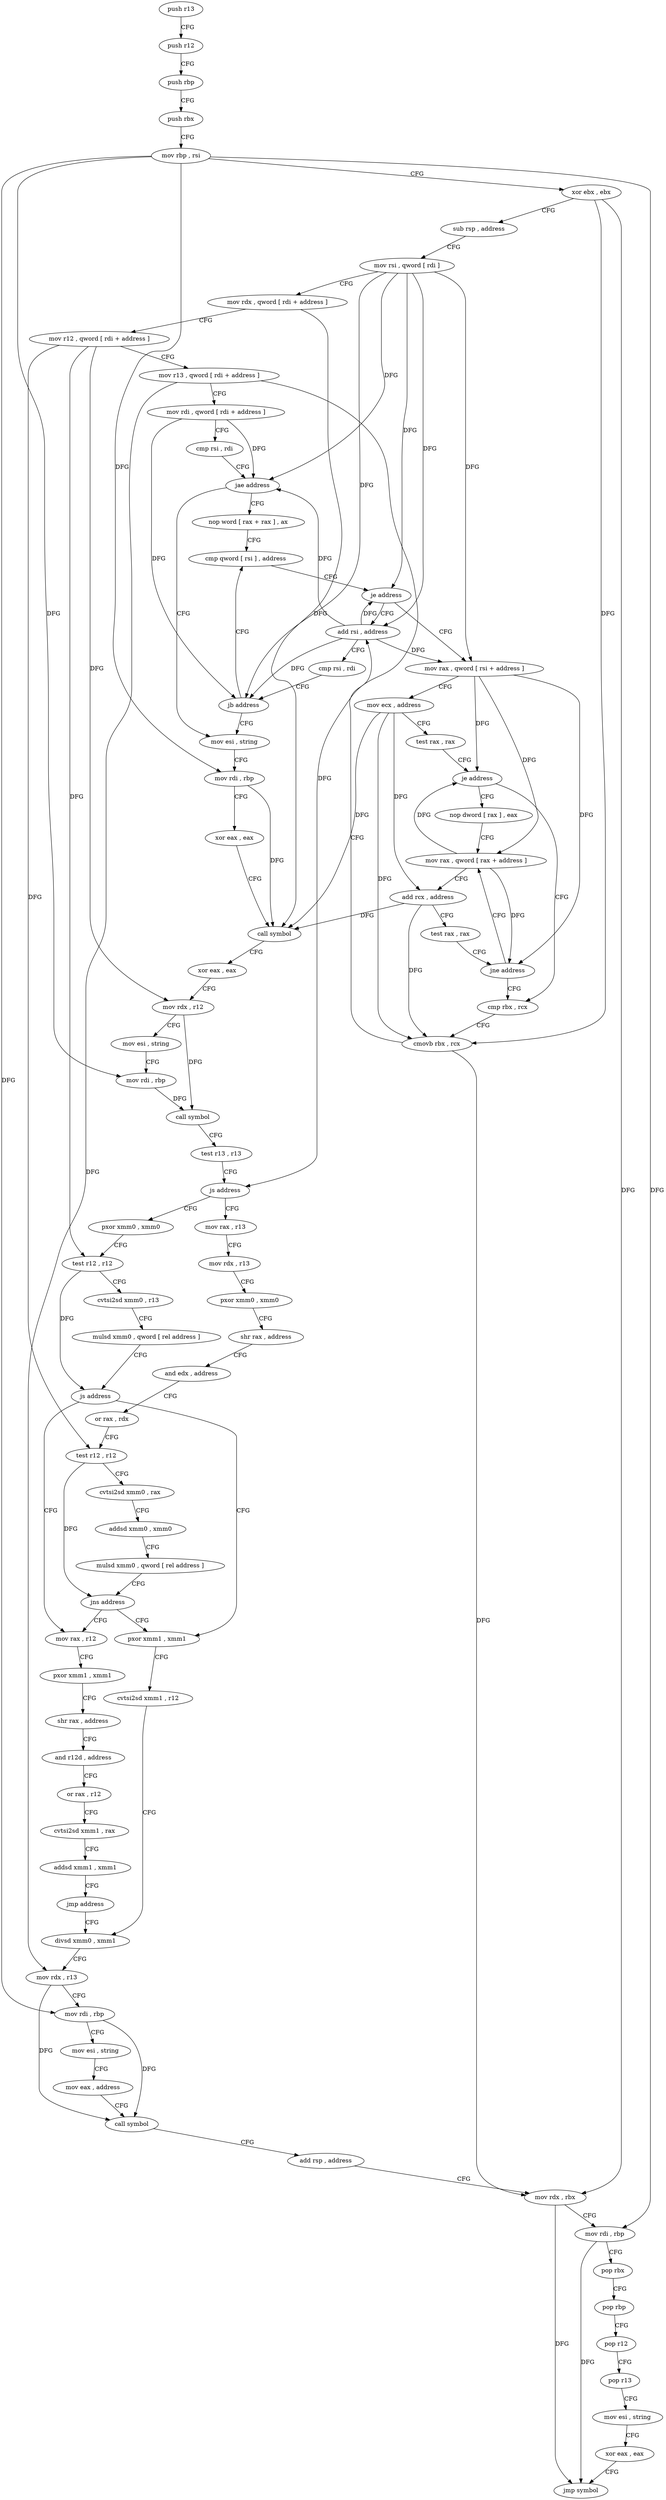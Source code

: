 digraph "func" {
"4280384" [label = "push r13" ]
"4280386" [label = "push r12" ]
"4280388" [label = "push rbp" ]
"4280389" [label = "push rbx" ]
"4280390" [label = "mov rbp , rsi" ]
"4280393" [label = "xor ebx , ebx" ]
"4280395" [label = "sub rsp , address" ]
"4280399" [label = "mov rsi , qword [ rdi ]" ]
"4280402" [label = "mov rdx , qword [ rdi + address ]" ]
"4280406" [label = "mov r12 , qword [ rdi + address ]" ]
"4280410" [label = "mov r13 , qword [ rdi + address ]" ]
"4280414" [label = "mov rdi , qword [ rdi + address ]" ]
"4280418" [label = "cmp rsi , rdi" ]
"4280421" [label = "jae address" ]
"4280485" [label = "mov esi , string" ]
"4280423" [label = "nop word [ rax + rax ] , ax" ]
"4280490" [label = "mov rdi , rbp" ]
"4280493" [label = "xor eax , eax" ]
"4280495" [label = "call symbol" ]
"4280500" [label = "xor eax , eax" ]
"4280502" [label = "mov rdx , r12" ]
"4280505" [label = "mov esi , string" ]
"4280510" [label = "mov rdi , rbp" ]
"4280513" [label = "call symbol" ]
"4280518" [label = "test r13 , r13" ]
"4280521" [label = "js address" ]
"4280607" [label = "mov rax , r13" ]
"4280523" [label = "pxor xmm0 , xmm0" ]
"4280432" [label = "cmp qword [ rsi ] , address" ]
"4280610" [label = "mov rdx , r13" ]
"4280613" [label = "pxor xmm0 , xmm0" ]
"4280617" [label = "shr rax , address" ]
"4280620" [label = "and edx , address" ]
"4280623" [label = "or rax , rdx" ]
"4280626" [label = "test r12 , r12" ]
"4280629" [label = "cvtsi2sd xmm0 , rax" ]
"4280634" [label = "addsd xmm0 , xmm0" ]
"4280638" [label = "mulsd xmm0 , qword [ rel address ]" ]
"4280646" [label = "jns address" ]
"4280545" [label = "pxor xmm1 , xmm1" ]
"4280648" [label = "mov rax , r12" ]
"4280527" [label = "test r12 , r12" ]
"4280530" [label = "cvtsi2sd xmm0 , r13" ]
"4280535" [label = "mulsd xmm0 , qword [ rel address ]" ]
"4280543" [label = "js address" ]
"4280476" [label = "add rsi , address" ]
"4280480" [label = "cmp rsi , rdi" ]
"4280483" [label = "jb address" ]
"4280438" [label = "mov rax , qword [ rsi + address ]" ]
"4280442" [label = "mov ecx , address" ]
"4280447" [label = "test rax , rax" ]
"4280450" [label = "je address" ]
"4280469" [label = "cmp rbx , rcx" ]
"4280452" [label = "nop dword [ rax ] , eax" ]
"4280549" [label = "cvtsi2sd xmm1 , r12" ]
"4280554" [label = "divsd xmm0 , xmm1" ]
"4280651" [label = "pxor xmm1 , xmm1" ]
"4280655" [label = "shr rax , address" ]
"4280658" [label = "and r12d , address" ]
"4280662" [label = "or rax , r12" ]
"4280665" [label = "cvtsi2sd xmm1 , rax" ]
"4280670" [label = "addsd xmm1 , xmm1" ]
"4280674" [label = "jmp address" ]
"4280436" [label = "je address" ]
"4280472" [label = "cmovb rbx , rcx" ]
"4280456" [label = "mov rax , qword [ rax + address ]" ]
"4280558" [label = "mov rdx , r13" ]
"4280561" [label = "mov rdi , rbp" ]
"4280564" [label = "mov esi , string" ]
"4280569" [label = "mov eax , address" ]
"4280574" [label = "call symbol" ]
"4280579" [label = "add rsp , address" ]
"4280583" [label = "mov rdx , rbx" ]
"4280586" [label = "mov rdi , rbp" ]
"4280589" [label = "pop rbx" ]
"4280590" [label = "pop rbp" ]
"4280591" [label = "pop r12" ]
"4280593" [label = "pop r13" ]
"4280595" [label = "mov esi , string" ]
"4280600" [label = "xor eax , eax" ]
"4280602" [label = "jmp symbol" ]
"4280460" [label = "add rcx , address" ]
"4280464" [label = "test rax , rax" ]
"4280467" [label = "jne address" ]
"4280384" -> "4280386" [ label = "CFG" ]
"4280386" -> "4280388" [ label = "CFG" ]
"4280388" -> "4280389" [ label = "CFG" ]
"4280389" -> "4280390" [ label = "CFG" ]
"4280390" -> "4280393" [ label = "CFG" ]
"4280390" -> "4280490" [ label = "DFG" ]
"4280390" -> "4280510" [ label = "DFG" ]
"4280390" -> "4280561" [ label = "DFG" ]
"4280390" -> "4280586" [ label = "DFG" ]
"4280393" -> "4280395" [ label = "CFG" ]
"4280393" -> "4280583" [ label = "DFG" ]
"4280393" -> "4280472" [ label = "DFG" ]
"4280395" -> "4280399" [ label = "CFG" ]
"4280399" -> "4280402" [ label = "CFG" ]
"4280399" -> "4280421" [ label = "DFG" ]
"4280399" -> "4280436" [ label = "DFG" ]
"4280399" -> "4280476" [ label = "DFG" ]
"4280399" -> "4280483" [ label = "DFG" ]
"4280399" -> "4280438" [ label = "DFG" ]
"4280402" -> "4280406" [ label = "CFG" ]
"4280402" -> "4280495" [ label = "DFG" ]
"4280406" -> "4280410" [ label = "CFG" ]
"4280406" -> "4280502" [ label = "DFG" ]
"4280406" -> "4280626" [ label = "DFG" ]
"4280406" -> "4280527" [ label = "DFG" ]
"4280410" -> "4280414" [ label = "CFG" ]
"4280410" -> "4280521" [ label = "DFG" ]
"4280410" -> "4280558" [ label = "DFG" ]
"4280414" -> "4280418" [ label = "CFG" ]
"4280414" -> "4280421" [ label = "DFG" ]
"4280414" -> "4280483" [ label = "DFG" ]
"4280418" -> "4280421" [ label = "CFG" ]
"4280421" -> "4280485" [ label = "CFG" ]
"4280421" -> "4280423" [ label = "CFG" ]
"4280485" -> "4280490" [ label = "CFG" ]
"4280423" -> "4280432" [ label = "CFG" ]
"4280490" -> "4280493" [ label = "CFG" ]
"4280490" -> "4280495" [ label = "DFG" ]
"4280493" -> "4280495" [ label = "CFG" ]
"4280495" -> "4280500" [ label = "CFG" ]
"4280500" -> "4280502" [ label = "CFG" ]
"4280502" -> "4280505" [ label = "CFG" ]
"4280502" -> "4280513" [ label = "DFG" ]
"4280505" -> "4280510" [ label = "CFG" ]
"4280510" -> "4280513" [ label = "DFG" ]
"4280513" -> "4280518" [ label = "CFG" ]
"4280518" -> "4280521" [ label = "CFG" ]
"4280521" -> "4280607" [ label = "CFG" ]
"4280521" -> "4280523" [ label = "CFG" ]
"4280607" -> "4280610" [ label = "CFG" ]
"4280523" -> "4280527" [ label = "CFG" ]
"4280432" -> "4280436" [ label = "CFG" ]
"4280610" -> "4280613" [ label = "CFG" ]
"4280613" -> "4280617" [ label = "CFG" ]
"4280617" -> "4280620" [ label = "CFG" ]
"4280620" -> "4280623" [ label = "CFG" ]
"4280623" -> "4280626" [ label = "CFG" ]
"4280626" -> "4280629" [ label = "CFG" ]
"4280626" -> "4280646" [ label = "DFG" ]
"4280629" -> "4280634" [ label = "CFG" ]
"4280634" -> "4280638" [ label = "CFG" ]
"4280638" -> "4280646" [ label = "CFG" ]
"4280646" -> "4280545" [ label = "CFG" ]
"4280646" -> "4280648" [ label = "CFG" ]
"4280545" -> "4280549" [ label = "CFG" ]
"4280648" -> "4280651" [ label = "CFG" ]
"4280527" -> "4280530" [ label = "CFG" ]
"4280527" -> "4280543" [ label = "DFG" ]
"4280530" -> "4280535" [ label = "CFG" ]
"4280535" -> "4280543" [ label = "CFG" ]
"4280543" -> "4280648" [ label = "CFG" ]
"4280543" -> "4280545" [ label = "CFG" ]
"4280476" -> "4280480" [ label = "CFG" ]
"4280476" -> "4280436" [ label = "DFG" ]
"4280476" -> "4280421" [ label = "DFG" ]
"4280476" -> "4280483" [ label = "DFG" ]
"4280476" -> "4280438" [ label = "DFG" ]
"4280480" -> "4280483" [ label = "CFG" ]
"4280483" -> "4280432" [ label = "CFG" ]
"4280483" -> "4280485" [ label = "CFG" ]
"4280438" -> "4280442" [ label = "CFG" ]
"4280438" -> "4280450" [ label = "DFG" ]
"4280438" -> "4280456" [ label = "DFG" ]
"4280438" -> "4280467" [ label = "DFG" ]
"4280442" -> "4280447" [ label = "CFG" ]
"4280442" -> "4280495" [ label = "DFG" ]
"4280442" -> "4280472" [ label = "DFG" ]
"4280442" -> "4280460" [ label = "DFG" ]
"4280447" -> "4280450" [ label = "CFG" ]
"4280450" -> "4280469" [ label = "CFG" ]
"4280450" -> "4280452" [ label = "CFG" ]
"4280469" -> "4280472" [ label = "CFG" ]
"4280452" -> "4280456" [ label = "CFG" ]
"4280549" -> "4280554" [ label = "CFG" ]
"4280554" -> "4280558" [ label = "CFG" ]
"4280651" -> "4280655" [ label = "CFG" ]
"4280655" -> "4280658" [ label = "CFG" ]
"4280658" -> "4280662" [ label = "CFG" ]
"4280662" -> "4280665" [ label = "CFG" ]
"4280665" -> "4280670" [ label = "CFG" ]
"4280670" -> "4280674" [ label = "CFG" ]
"4280674" -> "4280554" [ label = "CFG" ]
"4280436" -> "4280476" [ label = "CFG" ]
"4280436" -> "4280438" [ label = "CFG" ]
"4280472" -> "4280476" [ label = "CFG" ]
"4280472" -> "4280583" [ label = "DFG" ]
"4280456" -> "4280460" [ label = "CFG" ]
"4280456" -> "4280450" [ label = "DFG" ]
"4280456" -> "4280467" [ label = "DFG" ]
"4280558" -> "4280561" [ label = "CFG" ]
"4280558" -> "4280574" [ label = "DFG" ]
"4280561" -> "4280564" [ label = "CFG" ]
"4280561" -> "4280574" [ label = "DFG" ]
"4280564" -> "4280569" [ label = "CFG" ]
"4280569" -> "4280574" [ label = "CFG" ]
"4280574" -> "4280579" [ label = "CFG" ]
"4280579" -> "4280583" [ label = "CFG" ]
"4280583" -> "4280586" [ label = "CFG" ]
"4280583" -> "4280602" [ label = "DFG" ]
"4280586" -> "4280589" [ label = "CFG" ]
"4280586" -> "4280602" [ label = "DFG" ]
"4280589" -> "4280590" [ label = "CFG" ]
"4280590" -> "4280591" [ label = "CFG" ]
"4280591" -> "4280593" [ label = "CFG" ]
"4280593" -> "4280595" [ label = "CFG" ]
"4280595" -> "4280600" [ label = "CFG" ]
"4280600" -> "4280602" [ label = "CFG" ]
"4280460" -> "4280464" [ label = "CFG" ]
"4280460" -> "4280495" [ label = "DFG" ]
"4280460" -> "4280472" [ label = "DFG" ]
"4280464" -> "4280467" [ label = "CFG" ]
"4280467" -> "4280456" [ label = "CFG" ]
"4280467" -> "4280469" [ label = "CFG" ]
}
